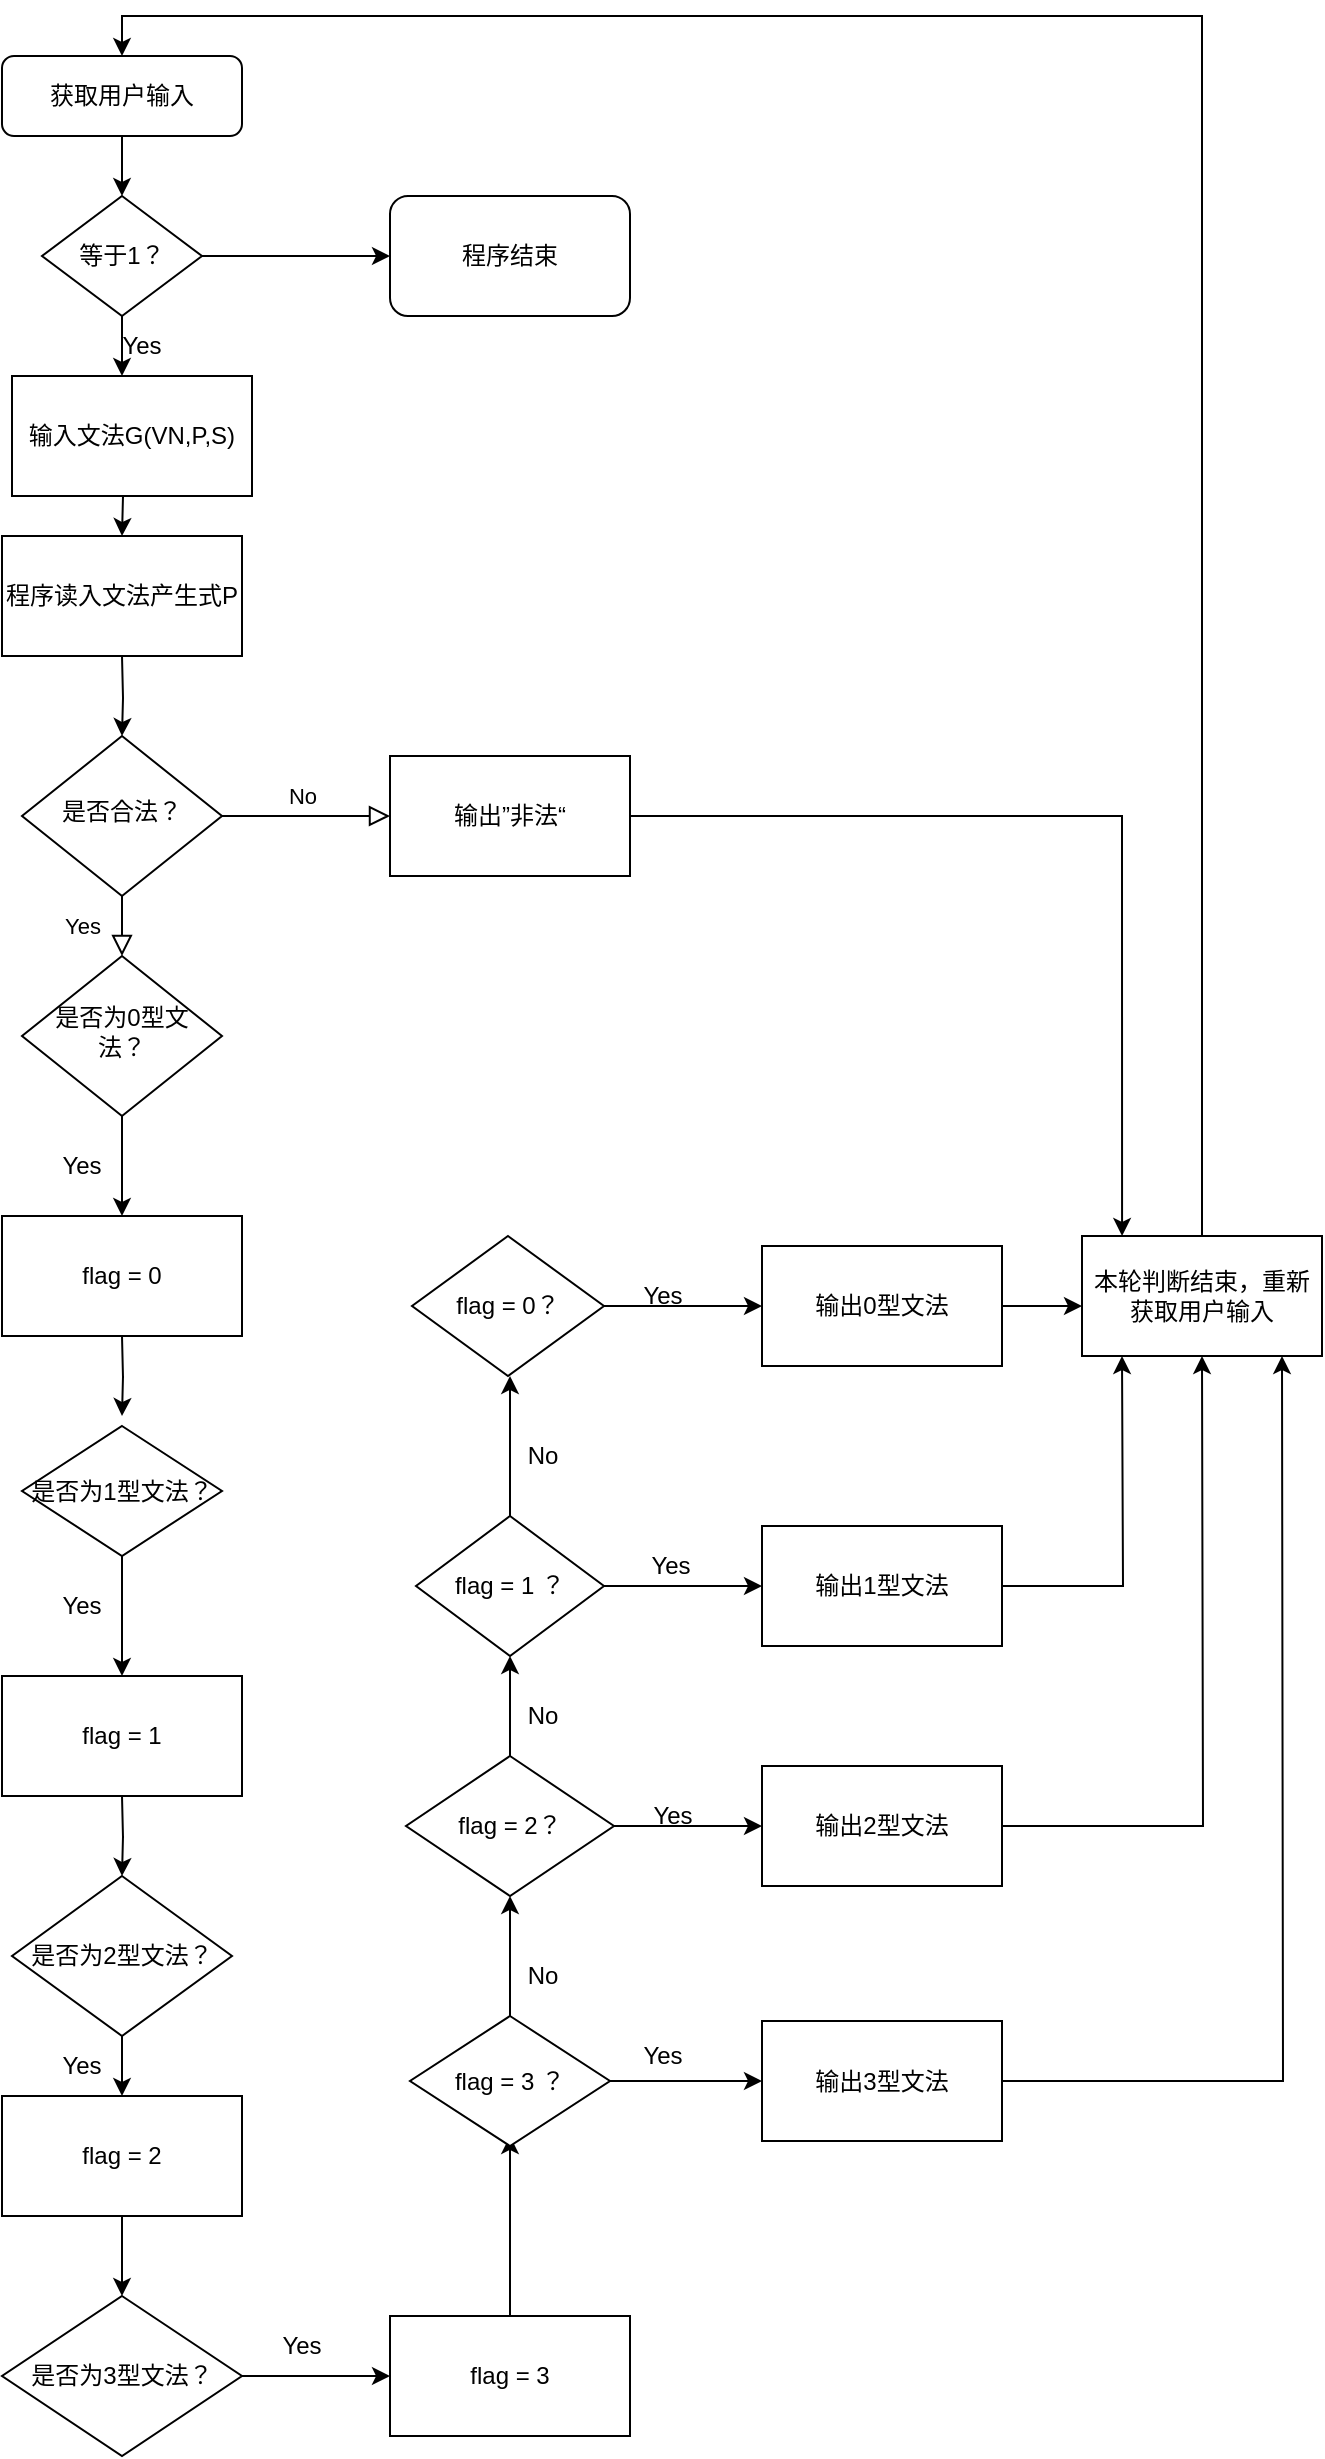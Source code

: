<mxfile version="21.1.4" type="device">
  <diagram id="C5RBs43oDa-KdzZeNtuy" name="Page-1">
    <mxGraphModel dx="945" dy="1414" grid="1" gridSize="10" guides="1" tooltips="1" connect="1" arrows="1" fold="1" page="1" pageScale="1" pageWidth="1169" pageHeight="827" math="0" shadow="0">
      <root>
        <mxCell id="WIyWlLk6GJQsqaUBKTNV-0" />
        <mxCell id="WIyWlLk6GJQsqaUBKTNV-1" parent="WIyWlLk6GJQsqaUBKTNV-0" />
        <mxCell id="OxlQTMFdK3HHOm_TgFBS-6" value="" style="edgeStyle=orthogonalEdgeStyle;rounded=0;orthogonalLoop=1;jettySize=auto;html=1;" edge="1" parent="WIyWlLk6GJQsqaUBKTNV-1">
          <mxGeometry relative="1" as="geometry">
            <mxPoint x="220" y="100" as="sourcePoint" />
            <mxPoint x="220" y="140" as="targetPoint" />
          </mxGeometry>
        </mxCell>
        <mxCell id="WIyWlLk6GJQsqaUBKTNV-4" value="Yes" style="rounded=0;html=1;jettySize=auto;orthogonalLoop=1;fontSize=11;endArrow=block;endFill=0;endSize=8;strokeWidth=1;shadow=0;labelBackgroundColor=none;edgeStyle=orthogonalEdgeStyle;" parent="WIyWlLk6GJQsqaUBKTNV-1" source="WIyWlLk6GJQsqaUBKTNV-6" target="WIyWlLk6GJQsqaUBKTNV-10" edge="1">
          <mxGeometry y="20" relative="1" as="geometry">
            <mxPoint as="offset" />
          </mxGeometry>
        </mxCell>
        <mxCell id="WIyWlLk6GJQsqaUBKTNV-5" value="No" style="edgeStyle=orthogonalEdgeStyle;rounded=0;html=1;jettySize=auto;orthogonalLoop=1;fontSize=11;endArrow=block;endFill=0;endSize=8;strokeWidth=1;shadow=0;labelBackgroundColor=none;" parent="WIyWlLk6GJQsqaUBKTNV-1" source="WIyWlLk6GJQsqaUBKTNV-6" edge="1">
          <mxGeometry x="-0.048" y="10" relative="1" as="geometry">
            <mxPoint as="offset" />
            <mxPoint x="354" y="280" as="targetPoint" />
          </mxGeometry>
        </mxCell>
        <mxCell id="WIyWlLk6GJQsqaUBKTNV-6" value="是否合法？" style="rhombus;whiteSpace=wrap;html=1;shadow=0;fontFamily=Helvetica;fontSize=12;align=center;strokeWidth=1;spacing=6;spacingTop=-4;" parent="WIyWlLk6GJQsqaUBKTNV-1" vertex="1">
          <mxGeometry x="170" y="240" width="100" height="80" as="geometry" />
        </mxCell>
        <mxCell id="OxlQTMFdK3HHOm_TgFBS-26" style="edgeStyle=orthogonalEdgeStyle;rounded=0;orthogonalLoop=1;jettySize=auto;html=1;exitX=0.5;exitY=1;exitDx=0;exitDy=0;entryX=0.5;entryY=0;entryDx=0;entryDy=0;" edge="1" parent="WIyWlLk6GJQsqaUBKTNV-1" source="WIyWlLk6GJQsqaUBKTNV-10">
          <mxGeometry relative="1" as="geometry">
            <mxPoint x="220" y="480" as="targetPoint" />
          </mxGeometry>
        </mxCell>
        <mxCell id="WIyWlLk6GJQsqaUBKTNV-10" value="是否为0型文法？" style="rhombus;whiteSpace=wrap;html=1;shadow=0;fontFamily=Helvetica;fontSize=12;align=center;strokeWidth=1;spacing=6;spacingTop=-4;" parent="WIyWlLk6GJQsqaUBKTNV-1" vertex="1">
          <mxGeometry x="170" y="350" width="100" height="80" as="geometry" />
        </mxCell>
        <mxCell id="OxlQTMFdK3HHOm_TgFBS-8" value="" style="edgeStyle=orthogonalEdgeStyle;rounded=0;orthogonalLoop=1;jettySize=auto;html=1;" edge="1" parent="WIyWlLk6GJQsqaUBKTNV-1" target="WIyWlLk6GJQsqaUBKTNV-6">
          <mxGeometry relative="1" as="geometry">
            <mxPoint x="220" y="200" as="sourcePoint" />
          </mxGeometry>
        </mxCell>
        <mxCell id="OxlQTMFdK3HHOm_TgFBS-9" value="" style="edgeStyle=orthogonalEdgeStyle;rounded=0;orthogonalLoop=1;jettySize=auto;html=1;" edge="1" parent="WIyWlLk6GJQsqaUBKTNV-1" source="OxlQTMFdK3HHOm_TgFBS-3" target="OxlQTMFdK3HHOm_TgFBS-7">
          <mxGeometry relative="1" as="geometry" />
        </mxCell>
        <mxCell id="OxlQTMFdK3HHOm_TgFBS-3" value="获取用户输入" style="rounded=1;whiteSpace=wrap;html=1;" vertex="1" parent="WIyWlLk6GJQsqaUBKTNV-1">
          <mxGeometry x="160" y="-100" width="120" height="40" as="geometry" />
        </mxCell>
        <mxCell id="OxlQTMFdK3HHOm_TgFBS-14" style="edgeStyle=orthogonalEdgeStyle;rounded=0;orthogonalLoop=1;jettySize=auto;html=1;exitX=0.5;exitY=1;exitDx=0;exitDy=0;entryX=0.5;entryY=0;entryDx=0;entryDy=0;" edge="1" parent="WIyWlLk6GJQsqaUBKTNV-1" source="OxlQTMFdK3HHOm_TgFBS-7">
          <mxGeometry relative="1" as="geometry">
            <mxPoint x="220" y="60" as="targetPoint" />
          </mxGeometry>
        </mxCell>
        <mxCell id="OxlQTMFdK3HHOm_TgFBS-18" style="edgeStyle=orthogonalEdgeStyle;rounded=0;orthogonalLoop=1;jettySize=auto;html=1;exitX=1;exitY=0.5;exitDx=0;exitDy=0;entryX=0;entryY=0.5;entryDx=0;entryDy=0;" edge="1" parent="WIyWlLk6GJQsqaUBKTNV-1" source="OxlQTMFdK3HHOm_TgFBS-7" target="OxlQTMFdK3HHOm_TgFBS-16">
          <mxGeometry relative="1" as="geometry" />
        </mxCell>
        <mxCell id="OxlQTMFdK3HHOm_TgFBS-7" value="等于1？" style="rhombus;whiteSpace=wrap;html=1;" vertex="1" parent="WIyWlLk6GJQsqaUBKTNV-1">
          <mxGeometry x="180" y="-30" width="80" height="60" as="geometry" />
        </mxCell>
        <mxCell id="OxlQTMFdK3HHOm_TgFBS-15" value="Yes" style="text;html=1;strokeColor=none;fillColor=none;align=center;verticalAlign=middle;whiteSpace=wrap;rounded=0;" vertex="1" parent="WIyWlLk6GJQsqaUBKTNV-1">
          <mxGeometry x="200" y="30" width="60" height="30" as="geometry" />
        </mxCell>
        <mxCell id="OxlQTMFdK3HHOm_TgFBS-16" value="程序结束" style="rounded=1;whiteSpace=wrap;html=1;" vertex="1" parent="WIyWlLk6GJQsqaUBKTNV-1">
          <mxGeometry x="354" y="-30" width="120" height="60" as="geometry" />
        </mxCell>
        <mxCell id="OxlQTMFdK3HHOm_TgFBS-28" style="edgeStyle=orthogonalEdgeStyle;rounded=0;orthogonalLoop=1;jettySize=auto;html=1;exitX=0.5;exitY=1;exitDx=0;exitDy=0;" edge="1" parent="WIyWlLk6GJQsqaUBKTNV-1">
          <mxGeometry relative="1" as="geometry">
            <mxPoint x="220" y="580" as="targetPoint" />
            <mxPoint x="220" y="540" as="sourcePoint" />
          </mxGeometry>
        </mxCell>
        <mxCell id="OxlQTMFdK3HHOm_TgFBS-27" value="Yes" style="text;html=1;strokeColor=none;fillColor=none;align=center;verticalAlign=middle;whiteSpace=wrap;rounded=0;" vertex="1" parent="WIyWlLk6GJQsqaUBKTNV-1">
          <mxGeometry x="170" y="440" width="60" height="30" as="geometry" />
        </mxCell>
        <mxCell id="OxlQTMFdK3HHOm_TgFBS-30" style="edgeStyle=orthogonalEdgeStyle;rounded=0;orthogonalLoop=1;jettySize=auto;html=1;exitX=0.5;exitY=1;exitDx=0;exitDy=0;" edge="1" parent="WIyWlLk6GJQsqaUBKTNV-1" source="OxlQTMFdK3HHOm_TgFBS-29">
          <mxGeometry relative="1" as="geometry">
            <mxPoint x="220" y="710" as="targetPoint" />
          </mxGeometry>
        </mxCell>
        <mxCell id="OxlQTMFdK3HHOm_TgFBS-29" value="是否为1型文法？" style="rhombus;whiteSpace=wrap;html=1;" vertex="1" parent="WIyWlLk6GJQsqaUBKTNV-1">
          <mxGeometry x="170" y="585" width="100" height="65" as="geometry" />
        </mxCell>
        <mxCell id="OxlQTMFdK3HHOm_TgFBS-31" value="Yes" style="text;html=1;strokeColor=none;fillColor=none;align=center;verticalAlign=middle;whiteSpace=wrap;rounded=0;" vertex="1" parent="WIyWlLk6GJQsqaUBKTNV-1">
          <mxGeometry x="170" y="660" width="60" height="30" as="geometry" />
        </mxCell>
        <mxCell id="OxlQTMFdK3HHOm_TgFBS-33" style="edgeStyle=orthogonalEdgeStyle;rounded=0;orthogonalLoop=1;jettySize=auto;html=1;exitX=0.5;exitY=1;exitDx=0;exitDy=0;" edge="1" parent="WIyWlLk6GJQsqaUBKTNV-1">
          <mxGeometry relative="1" as="geometry">
            <mxPoint x="220" y="810" as="targetPoint" />
            <mxPoint x="220" y="770" as="sourcePoint" />
          </mxGeometry>
        </mxCell>
        <mxCell id="OxlQTMFdK3HHOm_TgFBS-35" style="edgeStyle=orthogonalEdgeStyle;rounded=0;orthogonalLoop=1;jettySize=auto;html=1;exitX=0.5;exitY=1;exitDx=0;exitDy=0;" edge="1" parent="WIyWlLk6GJQsqaUBKTNV-1" source="OxlQTMFdK3HHOm_TgFBS-34">
          <mxGeometry relative="1" as="geometry">
            <mxPoint x="220" y="920" as="targetPoint" />
          </mxGeometry>
        </mxCell>
        <mxCell id="OxlQTMFdK3HHOm_TgFBS-34" value="是否为2型文法？" style="rhombus;whiteSpace=wrap;html=1;" vertex="1" parent="WIyWlLk6GJQsqaUBKTNV-1">
          <mxGeometry x="165" y="810" width="110" height="80" as="geometry" />
        </mxCell>
        <mxCell id="OxlQTMFdK3HHOm_TgFBS-38" style="edgeStyle=orthogonalEdgeStyle;rounded=0;orthogonalLoop=1;jettySize=auto;html=1;exitX=0.5;exitY=1;exitDx=0;exitDy=0;" edge="1" parent="WIyWlLk6GJQsqaUBKTNV-1" source="OxlQTMFdK3HHOm_TgFBS-49">
          <mxGeometry relative="1" as="geometry">
            <mxPoint x="220" y="1020" as="targetPoint" />
            <mxPoint x="220" y="990" as="sourcePoint" />
          </mxGeometry>
        </mxCell>
        <mxCell id="OxlQTMFdK3HHOm_TgFBS-37" value="Yes" style="text;html=1;strokeColor=none;fillColor=none;align=center;verticalAlign=middle;whiteSpace=wrap;rounded=0;" vertex="1" parent="WIyWlLk6GJQsqaUBKTNV-1">
          <mxGeometry x="170" y="890" width="60" height="30" as="geometry" />
        </mxCell>
        <mxCell id="OxlQTMFdK3HHOm_TgFBS-41" style="edgeStyle=orthogonalEdgeStyle;rounded=0;orthogonalLoop=1;jettySize=auto;html=1;exitX=1;exitY=0.5;exitDx=0;exitDy=0;entryX=0;entryY=0.5;entryDx=0;entryDy=0;" edge="1" parent="WIyWlLk6GJQsqaUBKTNV-1" source="OxlQTMFdK3HHOm_TgFBS-39">
          <mxGeometry relative="1" as="geometry">
            <mxPoint x="354" y="1060" as="targetPoint" />
          </mxGeometry>
        </mxCell>
        <mxCell id="OxlQTMFdK3HHOm_TgFBS-39" value="是否为3型文法？" style="rhombus;whiteSpace=wrap;html=1;" vertex="1" parent="WIyWlLk6GJQsqaUBKTNV-1">
          <mxGeometry x="160" y="1020" width="120" height="80" as="geometry" />
        </mxCell>
        <mxCell id="OxlQTMFdK3HHOm_TgFBS-43" style="edgeStyle=orthogonalEdgeStyle;rounded=0;orthogonalLoop=1;jettySize=auto;html=1;exitX=0.5;exitY=0;exitDx=0;exitDy=0;" edge="1" parent="WIyWlLk6GJQsqaUBKTNV-1">
          <mxGeometry relative="1" as="geometry">
            <mxPoint x="414" y="940" as="targetPoint" />
            <mxPoint x="414" y="1030" as="sourcePoint" />
          </mxGeometry>
        </mxCell>
        <mxCell id="OxlQTMFdK3HHOm_TgFBS-42" value="Yes" style="text;html=1;strokeColor=none;fillColor=none;align=center;verticalAlign=middle;whiteSpace=wrap;rounded=0;" vertex="1" parent="WIyWlLk6GJQsqaUBKTNV-1">
          <mxGeometry x="280" y="1030" width="60" height="30" as="geometry" />
        </mxCell>
        <mxCell id="OxlQTMFdK3HHOm_TgFBS-44" value="输入文法G(VN,P,S)" style="rounded=0;whiteSpace=wrap;html=1;" vertex="1" parent="WIyWlLk6GJQsqaUBKTNV-1">
          <mxGeometry x="165" y="60" width="120" height="60" as="geometry" />
        </mxCell>
        <mxCell id="OxlQTMFdK3HHOm_TgFBS-45" value="程序读入文法产生式P" style="rounded=0;whiteSpace=wrap;html=1;" vertex="1" parent="WIyWlLk6GJQsqaUBKTNV-1">
          <mxGeometry x="160" y="140" width="120" height="60" as="geometry" />
        </mxCell>
        <mxCell id="OxlQTMFdK3HHOm_TgFBS-87" style="edgeStyle=orthogonalEdgeStyle;rounded=0;orthogonalLoop=1;jettySize=auto;html=1;exitX=1;exitY=0.5;exitDx=0;exitDy=0;entryX=0.167;entryY=0;entryDx=0;entryDy=0;entryPerimeter=0;" edge="1" parent="WIyWlLk6GJQsqaUBKTNV-1" source="OxlQTMFdK3HHOm_TgFBS-46" target="OxlQTMFdK3HHOm_TgFBS-86">
          <mxGeometry relative="1" as="geometry" />
        </mxCell>
        <mxCell id="OxlQTMFdK3HHOm_TgFBS-46" value="输出”非法“" style="rounded=0;whiteSpace=wrap;html=1;" vertex="1" parent="WIyWlLk6GJQsqaUBKTNV-1">
          <mxGeometry x="354" y="250" width="120" height="60" as="geometry" />
        </mxCell>
        <mxCell id="OxlQTMFdK3HHOm_TgFBS-48" value="flag = 0" style="rounded=0;whiteSpace=wrap;html=1;" vertex="1" parent="WIyWlLk6GJQsqaUBKTNV-1">
          <mxGeometry x="160" y="480" width="120" height="60" as="geometry" />
        </mxCell>
        <mxCell id="OxlQTMFdK3HHOm_TgFBS-49" value="flag = 2" style="rounded=0;whiteSpace=wrap;html=1;" vertex="1" parent="WIyWlLk6GJQsqaUBKTNV-1">
          <mxGeometry x="160" y="920" width="120" height="60" as="geometry" />
        </mxCell>
        <mxCell id="OxlQTMFdK3HHOm_TgFBS-50" value="flag = 3" style="rounded=0;whiteSpace=wrap;html=1;" vertex="1" parent="WIyWlLk6GJQsqaUBKTNV-1">
          <mxGeometry x="354" y="1030" width="120" height="60" as="geometry" />
        </mxCell>
        <mxCell id="OxlQTMFdK3HHOm_TgFBS-51" value="flag = 1" style="rounded=0;whiteSpace=wrap;html=1;" vertex="1" parent="WIyWlLk6GJQsqaUBKTNV-1">
          <mxGeometry x="160" y="710" width="120" height="60" as="geometry" />
        </mxCell>
        <mxCell id="OxlQTMFdK3HHOm_TgFBS-59" style="edgeStyle=orthogonalEdgeStyle;rounded=0;orthogonalLoop=1;jettySize=auto;html=1;exitX=0.5;exitY=0;exitDx=0;exitDy=0;" edge="1" parent="WIyWlLk6GJQsqaUBKTNV-1" source="OxlQTMFdK3HHOm_TgFBS-52">
          <mxGeometry relative="1" as="geometry">
            <mxPoint x="414" y="820" as="targetPoint" />
          </mxGeometry>
        </mxCell>
        <mxCell id="OxlQTMFdK3HHOm_TgFBS-60" style="edgeStyle=orthogonalEdgeStyle;rounded=0;orthogonalLoop=1;jettySize=auto;html=1;exitX=1;exitY=0.5;exitDx=0;exitDy=0;entryX=0;entryY=0.5;entryDx=0;entryDy=0;" edge="1" parent="WIyWlLk6GJQsqaUBKTNV-1" source="OxlQTMFdK3HHOm_TgFBS-52" target="OxlQTMFdK3HHOm_TgFBS-57">
          <mxGeometry relative="1" as="geometry" />
        </mxCell>
        <mxCell id="OxlQTMFdK3HHOm_TgFBS-52" value="flag = 3 ？" style="rhombus;whiteSpace=wrap;html=1;" vertex="1" parent="WIyWlLk6GJQsqaUBKTNV-1">
          <mxGeometry x="364" y="880" width="100" height="65" as="geometry" />
        </mxCell>
        <mxCell id="OxlQTMFdK3HHOm_TgFBS-85" style="edgeStyle=orthogonalEdgeStyle;rounded=0;orthogonalLoop=1;jettySize=auto;html=1;exitX=1;exitY=0.5;exitDx=0;exitDy=0;" edge="1" parent="WIyWlLk6GJQsqaUBKTNV-1" source="OxlQTMFdK3HHOm_TgFBS-57">
          <mxGeometry relative="1" as="geometry">
            <mxPoint x="800" y="550" as="targetPoint" />
          </mxGeometry>
        </mxCell>
        <mxCell id="OxlQTMFdK3HHOm_TgFBS-57" value="输出3型文法" style="rounded=0;whiteSpace=wrap;html=1;" vertex="1" parent="WIyWlLk6GJQsqaUBKTNV-1">
          <mxGeometry x="540" y="882.5" width="120" height="60" as="geometry" />
        </mxCell>
        <mxCell id="OxlQTMFdK3HHOm_TgFBS-61" value="Yes" style="text;html=1;align=center;verticalAlign=middle;resizable=0;points=[];autosize=1;strokeColor=none;fillColor=none;" vertex="1" parent="WIyWlLk6GJQsqaUBKTNV-1">
          <mxGeometry x="470" y="885" width="40" height="30" as="geometry" />
        </mxCell>
        <mxCell id="OxlQTMFdK3HHOm_TgFBS-62" value="No" style="text;html=1;align=center;verticalAlign=middle;resizable=0;points=[];autosize=1;strokeColor=none;fillColor=none;" vertex="1" parent="WIyWlLk6GJQsqaUBKTNV-1">
          <mxGeometry x="410" y="845" width="40" height="30" as="geometry" />
        </mxCell>
        <mxCell id="OxlQTMFdK3HHOm_TgFBS-64" style="edgeStyle=orthogonalEdgeStyle;rounded=0;orthogonalLoop=1;jettySize=auto;html=1;exitX=1;exitY=0.5;exitDx=0;exitDy=0;" edge="1" parent="WIyWlLk6GJQsqaUBKTNV-1" source="OxlQTMFdK3HHOm_TgFBS-63">
          <mxGeometry relative="1" as="geometry">
            <mxPoint x="540" y="785" as="targetPoint" />
          </mxGeometry>
        </mxCell>
        <mxCell id="OxlQTMFdK3HHOm_TgFBS-67" style="edgeStyle=orthogonalEdgeStyle;rounded=0;orthogonalLoop=1;jettySize=auto;html=1;exitX=0.5;exitY=0;exitDx=0;exitDy=0;" edge="1" parent="WIyWlLk6GJQsqaUBKTNV-1" source="OxlQTMFdK3HHOm_TgFBS-63">
          <mxGeometry relative="1" as="geometry">
            <mxPoint x="414" y="700" as="targetPoint" />
          </mxGeometry>
        </mxCell>
        <mxCell id="OxlQTMFdK3HHOm_TgFBS-63" value="flag = 2？" style="rhombus;whiteSpace=wrap;html=1;" vertex="1" parent="WIyWlLk6GJQsqaUBKTNV-1">
          <mxGeometry x="362" y="750" width="104" height="70" as="geometry" />
        </mxCell>
        <mxCell id="OxlQTMFdK3HHOm_TgFBS-65" value="Yes" style="text;html=1;align=center;verticalAlign=middle;resizable=0;points=[];autosize=1;strokeColor=none;fillColor=none;" vertex="1" parent="WIyWlLk6GJQsqaUBKTNV-1">
          <mxGeometry x="475" y="765" width="40" height="30" as="geometry" />
        </mxCell>
        <mxCell id="OxlQTMFdK3HHOm_TgFBS-84" style="edgeStyle=orthogonalEdgeStyle;rounded=0;orthogonalLoop=1;jettySize=auto;html=1;exitX=1;exitY=0.5;exitDx=0;exitDy=0;" edge="1" parent="WIyWlLk6GJQsqaUBKTNV-1" source="OxlQTMFdK3HHOm_TgFBS-66">
          <mxGeometry relative="1" as="geometry">
            <mxPoint x="760" y="550" as="targetPoint" />
          </mxGeometry>
        </mxCell>
        <mxCell id="OxlQTMFdK3HHOm_TgFBS-66" value="输出2型文法" style="rounded=0;whiteSpace=wrap;html=1;" vertex="1" parent="WIyWlLk6GJQsqaUBKTNV-1">
          <mxGeometry x="540" y="755" width="120" height="60" as="geometry" />
        </mxCell>
        <mxCell id="OxlQTMFdK3HHOm_TgFBS-69" style="edgeStyle=orthogonalEdgeStyle;rounded=0;orthogonalLoop=1;jettySize=auto;html=1;exitX=1;exitY=0.5;exitDx=0;exitDy=0;" edge="1" parent="WIyWlLk6GJQsqaUBKTNV-1" source="OxlQTMFdK3HHOm_TgFBS-68">
          <mxGeometry relative="1" as="geometry">
            <mxPoint x="540" y="665" as="targetPoint" />
          </mxGeometry>
        </mxCell>
        <mxCell id="OxlQTMFdK3HHOm_TgFBS-73" style="edgeStyle=orthogonalEdgeStyle;rounded=0;orthogonalLoop=1;jettySize=auto;html=1;exitX=0.5;exitY=0;exitDx=0;exitDy=0;" edge="1" parent="WIyWlLk6GJQsqaUBKTNV-1" source="OxlQTMFdK3HHOm_TgFBS-68">
          <mxGeometry relative="1" as="geometry">
            <mxPoint x="414" y="560" as="targetPoint" />
          </mxGeometry>
        </mxCell>
        <mxCell id="OxlQTMFdK3HHOm_TgFBS-68" value="flag = 1 ？" style="rhombus;whiteSpace=wrap;html=1;" vertex="1" parent="WIyWlLk6GJQsqaUBKTNV-1">
          <mxGeometry x="367" y="630" width="94" height="70" as="geometry" />
        </mxCell>
        <mxCell id="OxlQTMFdK3HHOm_TgFBS-70" value="Yes" style="text;html=1;align=center;verticalAlign=middle;resizable=0;points=[];autosize=1;strokeColor=none;fillColor=none;" vertex="1" parent="WIyWlLk6GJQsqaUBKTNV-1">
          <mxGeometry x="474" y="640" width="40" height="30" as="geometry" />
        </mxCell>
        <mxCell id="OxlQTMFdK3HHOm_TgFBS-71" value="No" style="text;html=1;align=center;verticalAlign=middle;resizable=0;points=[];autosize=1;strokeColor=none;fillColor=none;" vertex="1" parent="WIyWlLk6GJQsqaUBKTNV-1">
          <mxGeometry x="410" y="715" width="40" height="30" as="geometry" />
        </mxCell>
        <mxCell id="OxlQTMFdK3HHOm_TgFBS-83" style="edgeStyle=orthogonalEdgeStyle;rounded=0;orthogonalLoop=1;jettySize=auto;html=1;exitX=1;exitY=0.5;exitDx=0;exitDy=0;" edge="1" parent="WIyWlLk6GJQsqaUBKTNV-1" source="OxlQTMFdK3HHOm_TgFBS-72">
          <mxGeometry relative="1" as="geometry">
            <mxPoint x="720" y="550" as="targetPoint" />
          </mxGeometry>
        </mxCell>
        <mxCell id="OxlQTMFdK3HHOm_TgFBS-72" value="输出1型文法" style="whiteSpace=wrap;html=1;" vertex="1" parent="WIyWlLk6GJQsqaUBKTNV-1">
          <mxGeometry x="540" y="635" width="120" height="60" as="geometry" />
        </mxCell>
        <mxCell id="OxlQTMFdK3HHOm_TgFBS-76" style="edgeStyle=orthogonalEdgeStyle;rounded=0;orthogonalLoop=1;jettySize=auto;html=1;exitX=1;exitY=0.5;exitDx=0;exitDy=0;" edge="1" parent="WIyWlLk6GJQsqaUBKTNV-1" source="OxlQTMFdK3HHOm_TgFBS-74">
          <mxGeometry relative="1" as="geometry">
            <mxPoint x="540" y="525" as="targetPoint" />
          </mxGeometry>
        </mxCell>
        <mxCell id="OxlQTMFdK3HHOm_TgFBS-74" value="flag = 0？" style="rhombus;whiteSpace=wrap;html=1;" vertex="1" parent="WIyWlLk6GJQsqaUBKTNV-1">
          <mxGeometry x="365" y="490" width="96" height="70" as="geometry" />
        </mxCell>
        <mxCell id="OxlQTMFdK3HHOm_TgFBS-75" value="No" style="text;html=1;align=center;verticalAlign=middle;resizable=0;points=[];autosize=1;strokeColor=none;fillColor=none;" vertex="1" parent="WIyWlLk6GJQsqaUBKTNV-1">
          <mxGeometry x="410" y="584.5" width="40" height="30" as="geometry" />
        </mxCell>
        <mxCell id="OxlQTMFdK3HHOm_TgFBS-77" value="Yes" style="text;html=1;align=center;verticalAlign=middle;resizable=0;points=[];autosize=1;strokeColor=none;fillColor=none;" vertex="1" parent="WIyWlLk6GJQsqaUBKTNV-1">
          <mxGeometry x="470" y="505" width="40" height="30" as="geometry" />
        </mxCell>
        <mxCell id="OxlQTMFdK3HHOm_TgFBS-82" style="edgeStyle=orthogonalEdgeStyle;rounded=0;orthogonalLoop=1;jettySize=auto;html=1;exitX=1;exitY=0.5;exitDx=0;exitDy=0;" edge="1" parent="WIyWlLk6GJQsqaUBKTNV-1" source="OxlQTMFdK3HHOm_TgFBS-80">
          <mxGeometry relative="1" as="geometry">
            <mxPoint x="700" y="525" as="targetPoint" />
          </mxGeometry>
        </mxCell>
        <mxCell id="OxlQTMFdK3HHOm_TgFBS-80" value="输出0型文法" style="whiteSpace=wrap;html=1;" vertex="1" parent="WIyWlLk6GJQsqaUBKTNV-1">
          <mxGeometry x="540" y="495" width="120" height="60" as="geometry" />
        </mxCell>
        <mxCell id="OxlQTMFdK3HHOm_TgFBS-88" style="edgeStyle=orthogonalEdgeStyle;rounded=0;orthogonalLoop=1;jettySize=auto;html=1;exitX=0.5;exitY=0;exitDx=0;exitDy=0;entryX=0.5;entryY=0;entryDx=0;entryDy=0;" edge="1" parent="WIyWlLk6GJQsqaUBKTNV-1" source="OxlQTMFdK3HHOm_TgFBS-86" target="OxlQTMFdK3HHOm_TgFBS-3">
          <mxGeometry relative="1" as="geometry" />
        </mxCell>
        <mxCell id="OxlQTMFdK3HHOm_TgFBS-86" value="本轮判断结束，重新获取用户输入" style="whiteSpace=wrap;html=1;" vertex="1" parent="WIyWlLk6GJQsqaUBKTNV-1">
          <mxGeometry x="700" y="490" width="120" height="60" as="geometry" />
        </mxCell>
      </root>
    </mxGraphModel>
  </diagram>
</mxfile>
